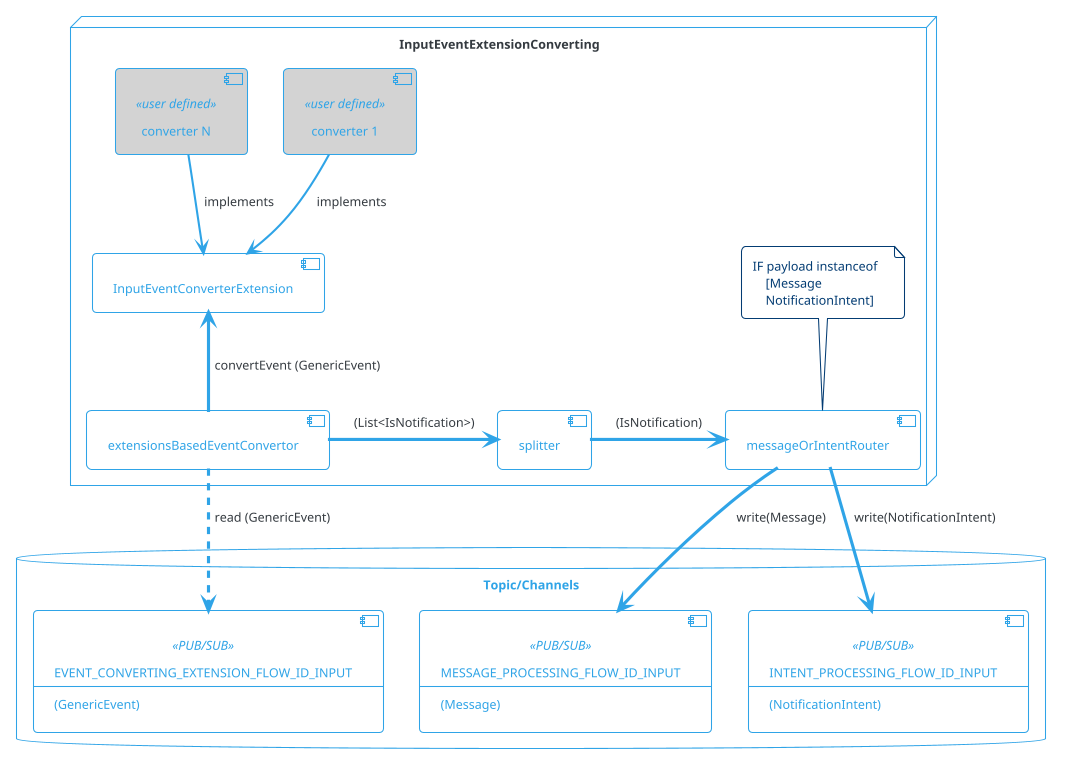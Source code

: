 @startuml

!theme cerulean-outline

skinparam component {
    backgroundColor<<user defined>> LightGray
}

database "Topic/Channels" {
    component EVENT_CONVERTING_EXTENSION_FLOW_ID_INPUT<<PUB/SUB>> [
        EVENT_CONVERTING_EXTENSION_FLOW_ID_INPUT
        --
        (GenericEvent)
    ]
  
    component MESSAGE_PROCESSING_FLOW_ID_INPUT<<PUB/SUB>>[
        MESSAGE_PROCESSING_FLOW_ID_INPUT
        --
        (Message)
    ]

    component INTENT_PROCESSING_FLOW_ID_INPUT<<PUB/SUB>>[
        INTENT_PROCESSING_FLOW_ID_INPUT
        --
        (NotificationIntent)
    ]
}

node "InputEventExtensionConverting" {
    [extensionsBasedEventConvertor] ..> [EVENT_CONVERTING_EXTENSION_FLOW_ID_INPUT] : read (GenericEvent)
    [splitter]
    [messageOrIntentRouter]
    [InputEventConverterExtension]
    [converter 1]<<user defined>>
    [converter N]<<user defined>>

    extensionsBasedEventConvertor -up-> InputEventConverterExtension: convertEvent (GenericEvent) 
    [converter 1] -[bold]-> InputEventConverterExtension: implements
    [converter N] .[bold].> InputEventConverterExtension: implements
    extensionsBasedEventConvertor -> splitter: (List<IsNotification>)
    splitter -> messageOrIntentRouter: (IsNotification)

    messageOrIntentRouter -> MESSAGE_PROCESSING_FLOW_ID_INPUT: write(Message)
    messageOrIntentRouter -> INTENT_PROCESSING_FLOW_ID_INPUT: write(NotificationIntent)

    note top of messageOrIntentRouter 
    IF payload instanceof  
        [Message
        NotificationIntent]
    end note  
}

@enduml